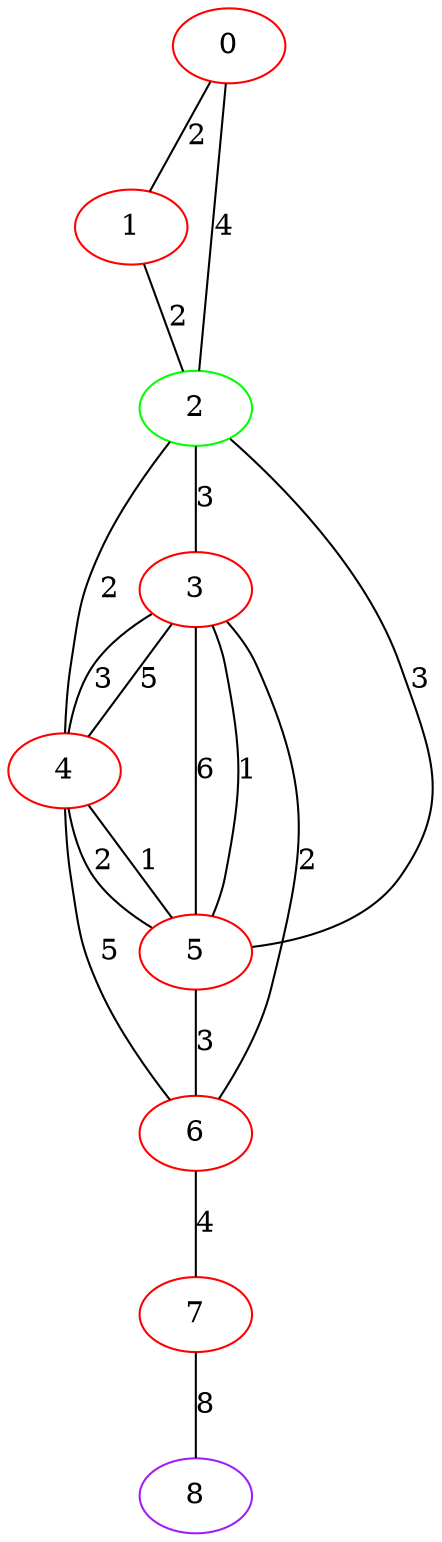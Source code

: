 graph "" {
0 [color=red, weight=1];
1 [color=red, weight=1];
2 [color=green, weight=2];
3 [color=red, weight=1];
4 [color=red, weight=1];
5 [color=red, weight=1];
6 [color=red, weight=1];
7 [color=red, weight=1];
8 [color=purple, weight=4];
0 -- 1  [key=0, label=2];
0 -- 2  [key=0, label=4];
1 -- 2  [key=0, label=2];
2 -- 3  [key=0, label=3];
2 -- 4  [key=0, label=2];
2 -- 5  [key=0, label=3];
3 -- 4  [key=0, label=5];
3 -- 4  [key=1, label=3];
3 -- 5  [key=0, label=6];
3 -- 5  [key=1, label=1];
3 -- 6  [key=0, label=2];
4 -- 5  [key=0, label=1];
4 -- 5  [key=1, label=2];
4 -- 6  [key=0, label=5];
5 -- 6  [key=0, label=3];
6 -- 7  [key=0, label=4];
7 -- 8  [key=0, label=8];
}
